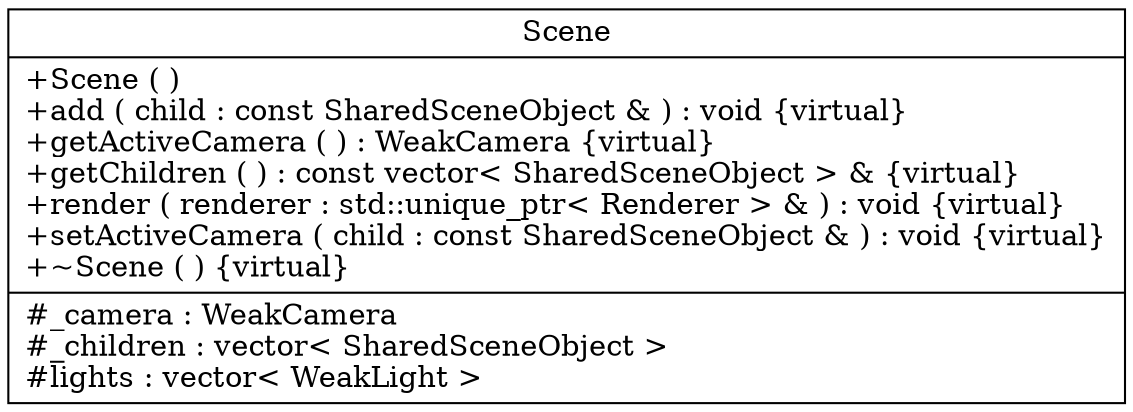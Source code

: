 digraph Scene
{
graph [ rankdir="RL" ]
"d6/db5/class_scene" [ label="Scene\n|+Scene (  )\l+add ( child : const SharedSceneObject & ) : void \{virtual\}\l+getActiveCamera (  ) : WeakCamera \{virtual\}\l+getChildren (  ) : const vector\< SharedSceneObject \> & \{virtual\}\l+render ( renderer : std::unique_ptr\< Renderer \> & ) : void \{virtual\}\l+setActiveCamera ( child : const SharedSceneObject & ) : void \{virtual\}\l+~Scene (  ) \{virtual\}\l|#_camera : WeakCamera\l#_children : vector\< SharedSceneObject \>\l#lights : vector\< WeakLight \>\l" shape="record" ]
}